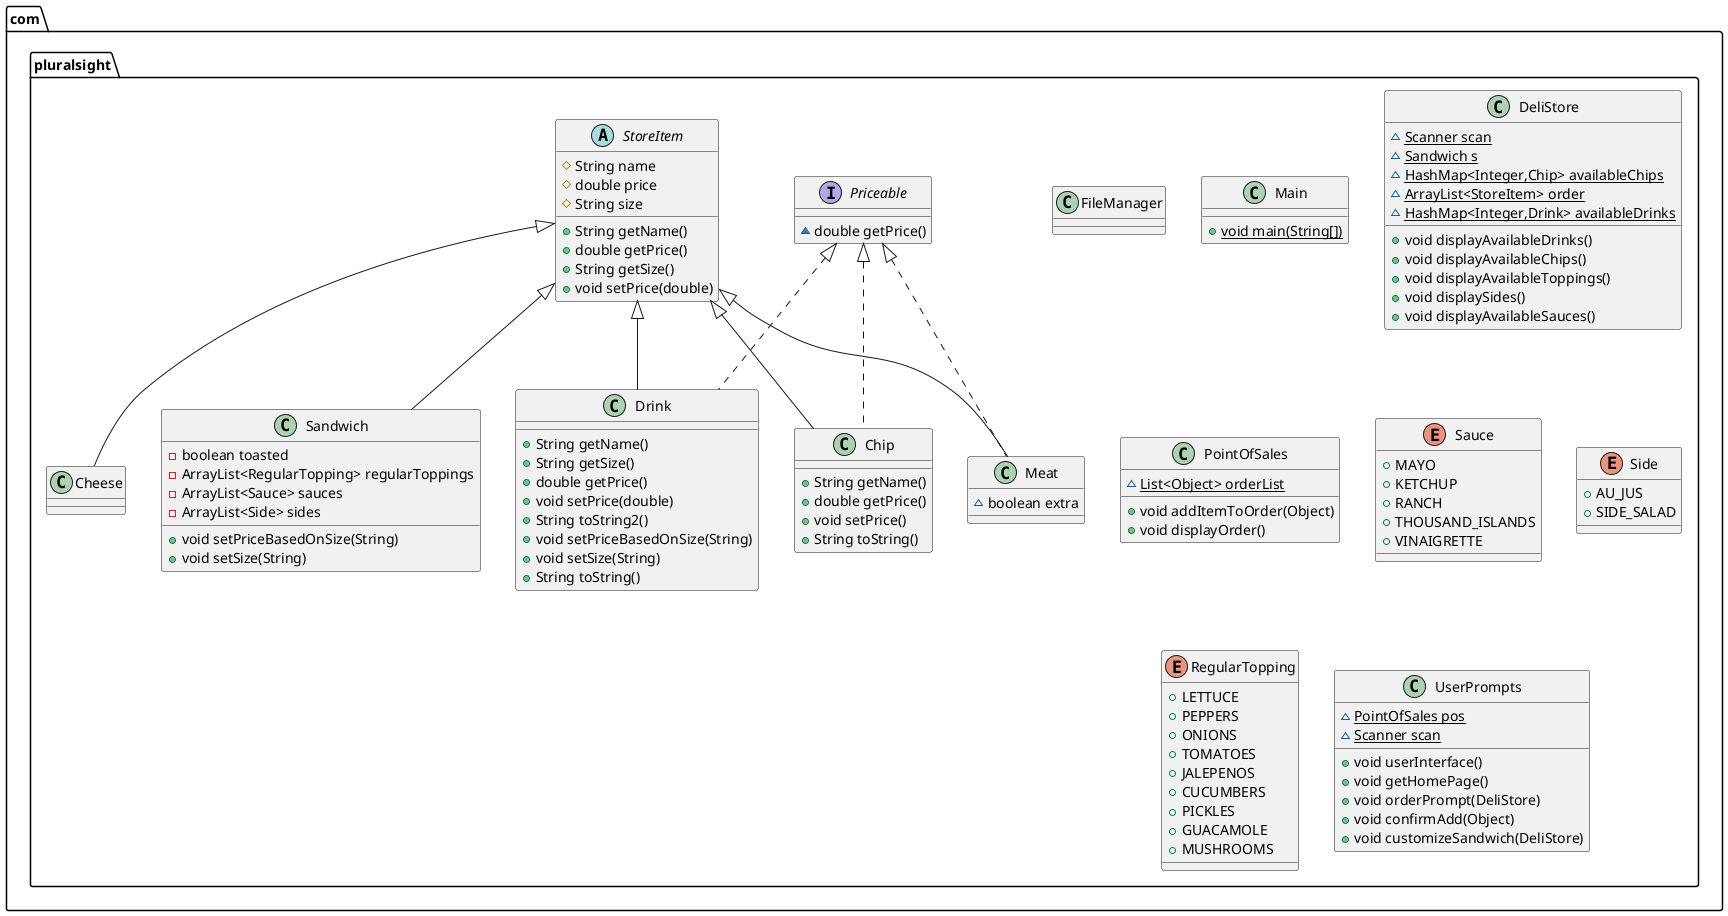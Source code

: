 @startuml
class com.pluralsight.Drink {
+ String getName()
+ String getSize()
+ double getPrice()
+ void setPrice(double)
+ String toString2()
+ void setPriceBasedOnSize(String)
+ void setSize(String)
+ String toString()
}

class com.pluralsight.FileManager {
}
class com.pluralsight.Chip {
+ String getName()
+ double getPrice()
+ void setPrice()
+ String toString()
}

class com.pluralsight.Main {
+ {static} void main(String[])
}

interface com.pluralsight.Priceable {
~ double getPrice()
}

class com.pluralsight.DeliStore {
~ {static} Scanner scan
~ {static} Sandwich s
~ {static} HashMap<Integer,Chip> availableChips
~ {static} ArrayList<StoreItem> order
~ {static} HashMap<Integer,Drink> availableDrinks
+ void displayAvailableDrinks()
+ void displayAvailableChips()
+ void displayAvailableToppings()
+ void displaySides()
+ void displayAvailableSauces()
}


class com.pluralsight.PointOfSales {
~ {static} List<Object> orderList
+ void addItemToOrder(Object)
+ void displayOrder()
}


class com.pluralsight.Sandwich {
- boolean toasted
- ArrayList<RegularTopping> regularToppings
- ArrayList<Sauce> sauces
- ArrayList<Side> sides
+ void setPriceBasedOnSize(String)
+ void setSize(String)
}


enum com.pluralsight.Sauce {
+  MAYO
+  KETCHUP
+  RANCH
+  THOUSAND_ISLANDS
+  VINAIGRETTE
}

enum com.pluralsight.Side {
+  AU_JUS
+  SIDE_SALAD
}

enum com.pluralsight.RegularTopping {
+  LETTUCE
+  PEPPERS
+  ONIONS
+  TOMATOES
+  JALEPENOS
+  CUCUMBERS
+  PICKLES
+  GUACAMOLE
+  MUSHROOMS
}

class com.pluralsight.Meat {
~ boolean extra
}

abstract class com.pluralsight.StoreItem {
# String name
# double price
# String size
+ String getName()
+ double getPrice()
+ String getSize()
+ void setPrice(double)
}


class com.pluralsight.UserPrompts {
~ {static} PointOfSales pos
~ {static} Scanner scan
+ void userInterface()
+ void getHomePage()
+ void orderPrompt(DeliStore)
+ void confirmAdd(Object)
+ void customizeSandwich(DeliStore)
}


class com.pluralsight.Cheese {
}


com.pluralsight.Priceable <|.. com.pluralsight.Drink
com.pluralsight.StoreItem <|-- com.pluralsight.Drink
com.pluralsight.Priceable <|.. com.pluralsight.Chip
com.pluralsight.StoreItem <|-- com.pluralsight.Chip
com.pluralsight.StoreItem <|-- com.pluralsight.Sandwich
com.pluralsight.Priceable <|.. com.pluralsight.Meat
com.pluralsight.StoreItem <|-- com.pluralsight.Meat
com.pluralsight.StoreItem <|-- com.pluralsight.Cheese
@enduml